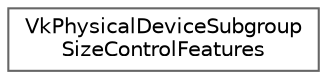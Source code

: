 digraph "类继承关系图"
{
 // LATEX_PDF_SIZE
  bgcolor="transparent";
  edge [fontname=Helvetica,fontsize=10,labelfontname=Helvetica,labelfontsize=10];
  node [fontname=Helvetica,fontsize=10,shape=box,height=0.2,width=0.4];
  rankdir="LR";
  Node0 [id="Node000000",label="VkPhysicalDeviceSubgroup\lSizeControlFeatures",height=0.2,width=0.4,color="grey40", fillcolor="white", style="filled",URL="$struct_vk_physical_device_subgroup_size_control_features.html",tooltip=" "];
}
